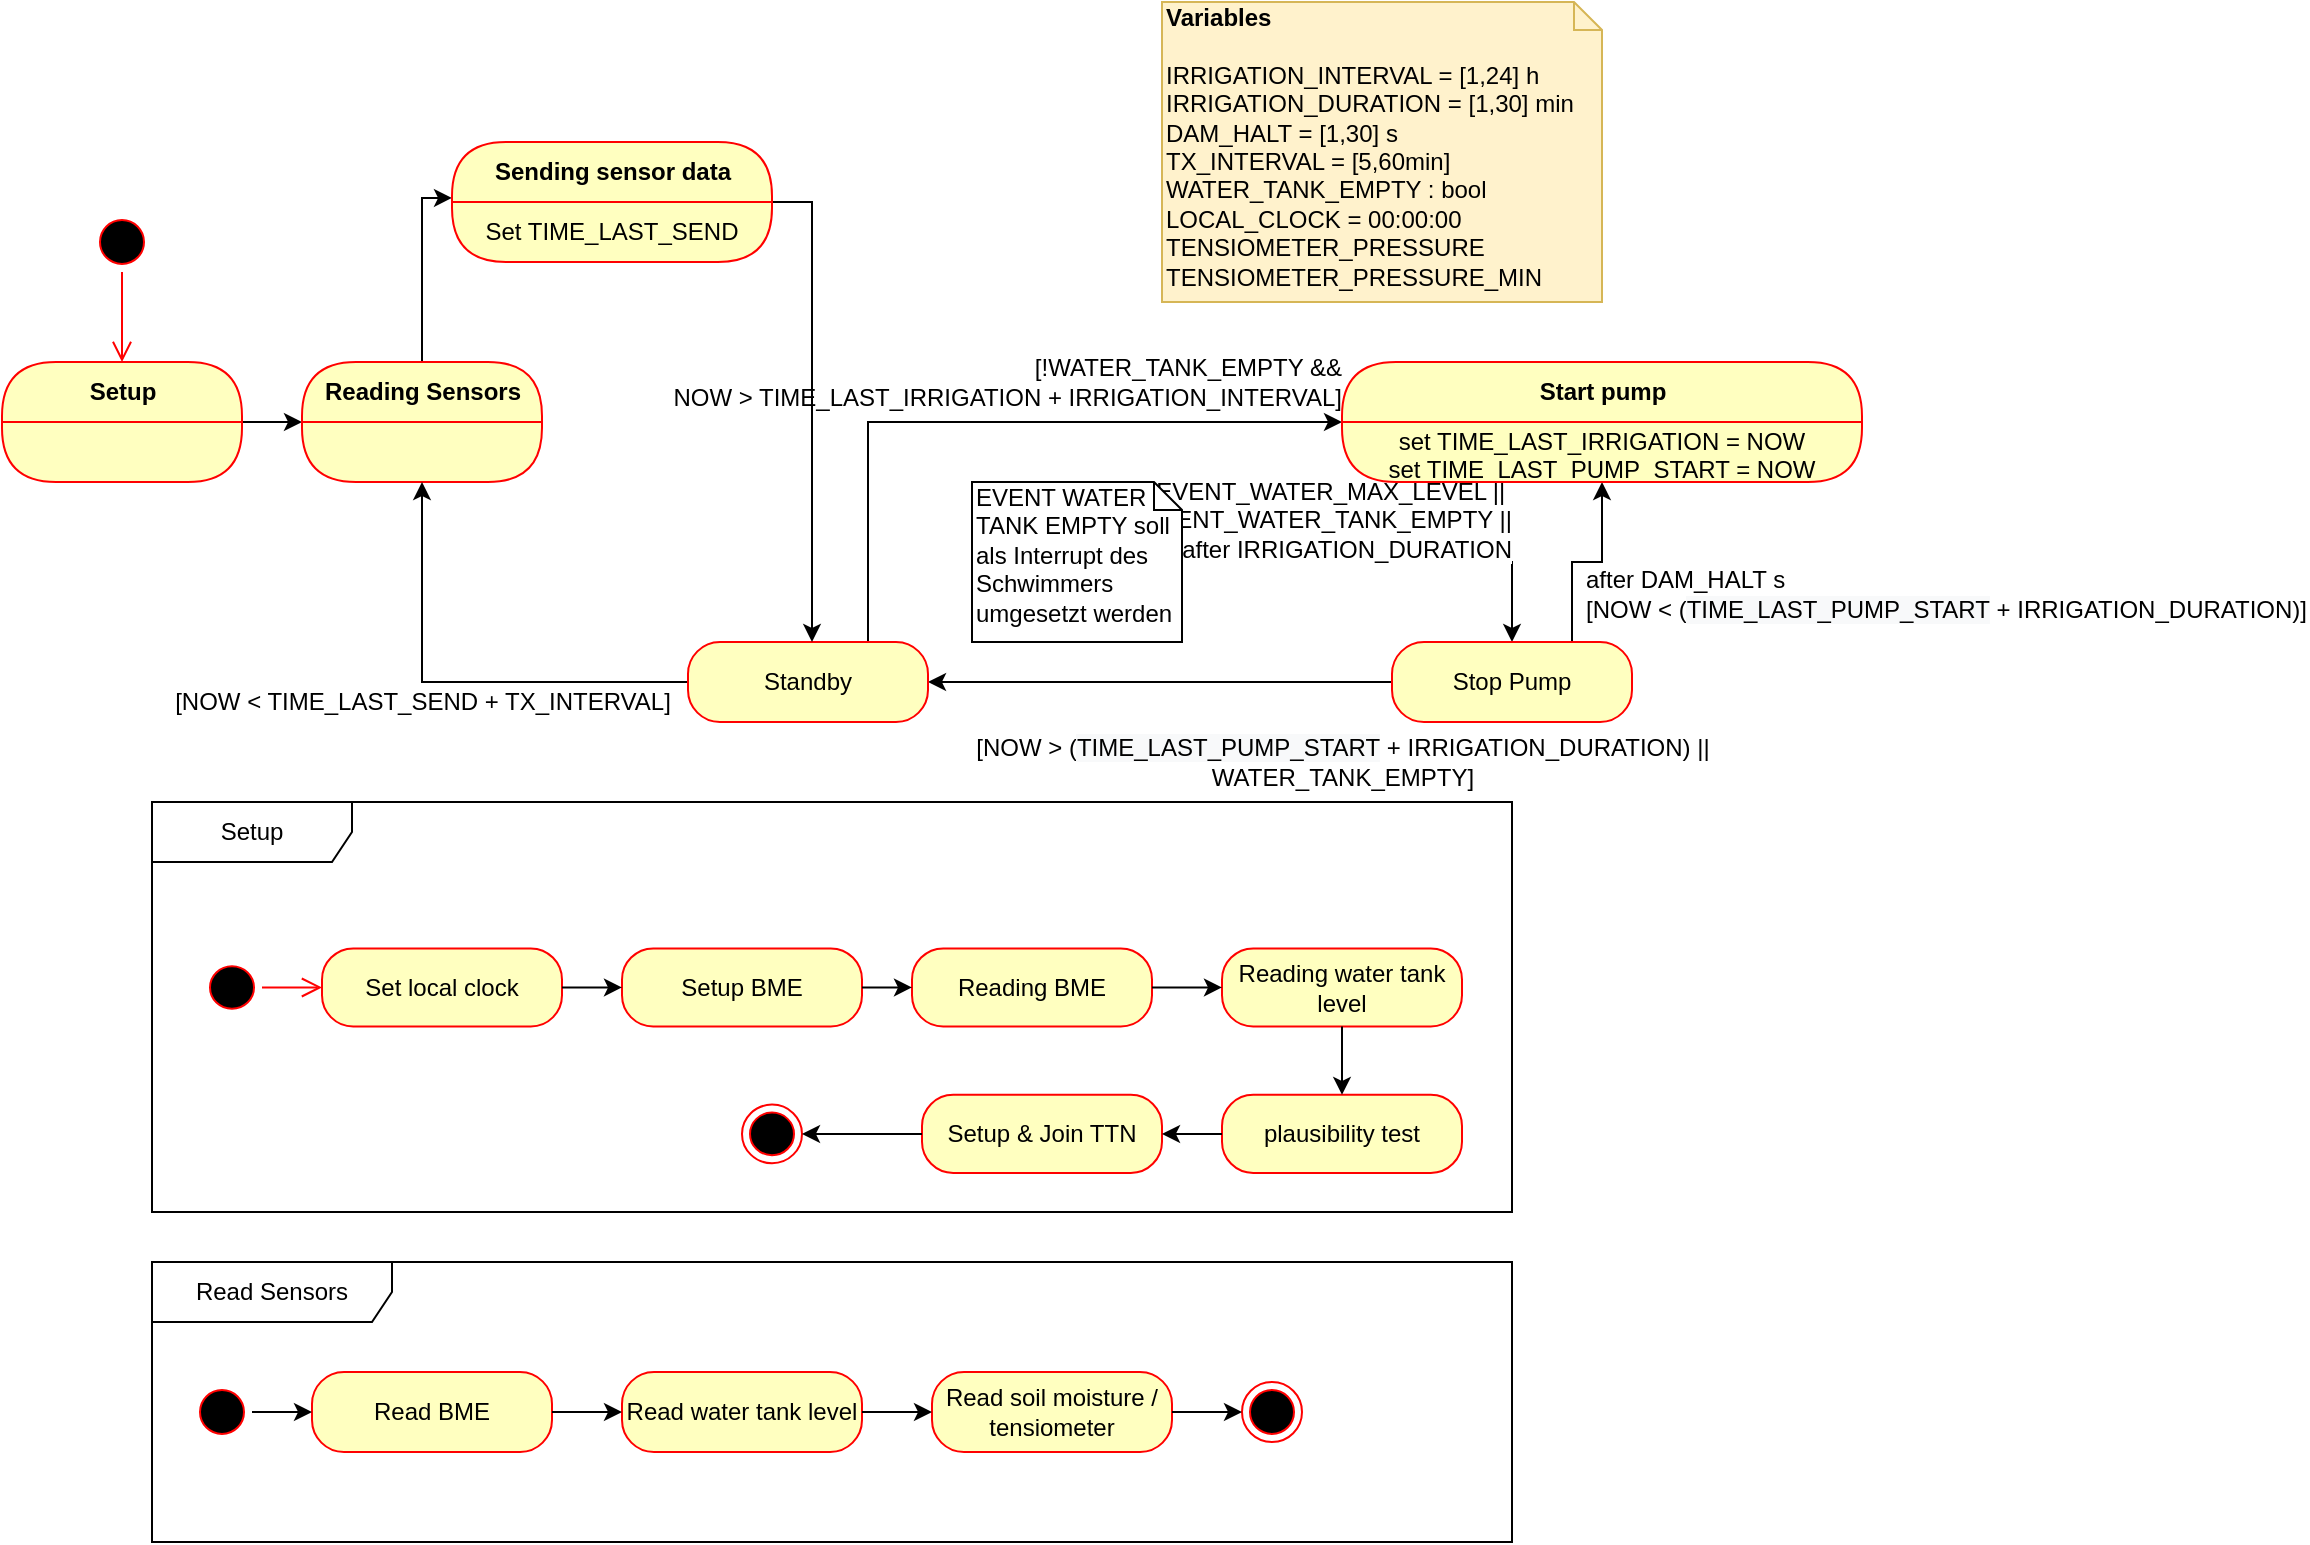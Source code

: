 <mxfile version="11.2.5" type="device" pages="1"><diagram id="Uvnz99anySf4uwePhGYg" name="Page-1"><mxGraphModel dx="946" dy="727" grid="1" gridSize="10" guides="1" tooltips="1" connect="1" arrows="1" fold="1" page="1" pageScale="1" pageWidth="827" pageHeight="1169" math="0" shadow="0"><root><mxCell id="0"/><mxCell id="1" parent="0"/><mxCell id="BtdXDSOlbX0aSYFOM-OL-1" value="" style="ellipse;html=1;shape=startState;fillColor=#000000;strokeColor=#ff0000;" vertex="1" parent="1"><mxGeometry x="55" y="115" width="30" height="30" as="geometry"/></mxCell><mxCell id="BtdXDSOlbX0aSYFOM-OL-2" value="" style="edgeStyle=orthogonalEdgeStyle;html=1;verticalAlign=bottom;endArrow=open;endSize=8;strokeColor=#ff0000;entryX=0.5;entryY=0;entryDx=0;entryDy=0;" edge="1" source="BtdXDSOlbX0aSYFOM-OL-1" parent="1" target="BtdXDSOlbX0aSYFOM-OL-13"><mxGeometry relative="1" as="geometry"><mxPoint x="80" y="180" as="targetPoint"/></mxGeometry></mxCell><mxCell id="BtdXDSOlbX0aSYFOM-OL-3" value="&lt;b&gt;Variables&lt;/b&gt;&lt;br&gt;&lt;br&gt;IRRIGATION_INTERVAL = [1,24] h&lt;br&gt;IRRIGATION_DURATION = [1,30] min&lt;br&gt;DAM_HALT = [1,30] s&lt;br&gt;TX_INTERVAL = [5,60min]&lt;br&gt;WATER_TANK_EMPTY : bool&lt;br&gt;LOCAL_CLOCK = 00:00:00&lt;br&gt;TENSIOMETER_PRESSURE&lt;br&gt;TENSIOMETER_PRESSURE_MIN" style="shape=note;whiteSpace=wrap;html=1;size=14;verticalAlign=top;align=left;spacingTop=-6;fillColor=#fff2cc;strokeColor=#d6b656;" vertex="1" parent="1"><mxGeometry x="590" y="10" width="220" height="150" as="geometry"/></mxCell><mxCell id="BtdXDSOlbX0aSYFOM-OL-84" style="edgeStyle=orthogonalEdgeStyle;rounded=0;orthogonalLoop=1;jettySize=auto;html=1;entryX=0;entryY=0.5;entryDx=0;entryDy=0;exitX=0.75;exitY=0;exitDx=0;exitDy=0;" edge="1" parent="1" source="BtdXDSOlbX0aSYFOM-OL-97" target="BtdXDSOlbX0aSYFOM-OL-92"><mxGeometry relative="1" as="geometry"><mxPoint x="565" y="220" as="sourcePoint"/><mxPoint x="670" y="220" as="targetPoint"/></mxGeometry></mxCell><mxCell id="BtdXDSOlbX0aSYFOM-OL-86" value="[!WATER_TANK_EMPTY &amp;amp;&amp;amp; &lt;br&gt;NOW &amp;gt; TIME_LAST_IRRIGATION + IRRIGATION_INTERVAL]" style="text;html=1;resizable=0;points=[];align=right;verticalAlign=middle;labelBackgroundColor=#ffffff;" vertex="1" connectable="0" parent="BtdXDSOlbX0aSYFOM-OL-84"><mxGeometry x="-0.318" y="-1" relative="1" as="geometry"><mxPoint x="229" y="-21" as="offset"/></mxGeometry></mxCell><mxCell id="BtdXDSOlbX0aSYFOM-OL-73" style="edgeStyle=orthogonalEdgeStyle;rounded=0;orthogonalLoop=1;jettySize=auto;html=1;exitX=1;exitY=0.5;exitDx=0;exitDy=0;entryX=0;entryY=0.5;entryDx=0;entryDy=0;" edge="1" parent="1" source="BtdXDSOlbX0aSYFOM-OL-13" target="BtdXDSOlbX0aSYFOM-OL-70"><mxGeometry relative="1" as="geometry"/></mxCell><mxCell id="BtdXDSOlbX0aSYFOM-OL-13" value="Setup" style="swimlane;html=1;fontStyle=1;align=center;verticalAlign=middle;childLayout=stackLayout;horizontal=1;startSize=30;horizontalStack=0;resizeParent=0;resizeLast=1;container=0;fontColor=#000000;collapsible=0;rounded=1;arcSize=30;strokeColor=#ff0000;fillColor=#ffffc0;swimlaneFillColor=#ffffc0;" vertex="1" parent="1"><mxGeometry x="10" y="190" width="120" height="60" as="geometry"/></mxCell><mxCell id="BtdXDSOlbX0aSYFOM-OL-37" value="" style="group" vertex="1" connectable="0" parent="1"><mxGeometry x="85" y="410" width="680" height="205" as="geometry"/></mxCell><mxCell id="BtdXDSOlbX0aSYFOM-OL-16" value="Setup" style="shape=umlFrame;whiteSpace=wrap;html=1;width=100;height=30;" vertex="1" parent="BtdXDSOlbX0aSYFOM-OL-37"><mxGeometry width="680" height="205" as="geometry"/></mxCell><mxCell id="BtdXDSOlbX0aSYFOM-OL-19" value="Set local clock" style="rounded=1;whiteSpace=wrap;html=1;arcSize=40;fontColor=#000000;fillColor=#ffffc0;strokeColor=#ff0000;" vertex="1" parent="BtdXDSOlbX0aSYFOM-OL-37"><mxGeometry x="85" y="73.214" width="120" height="39.048" as="geometry"/></mxCell><mxCell id="BtdXDSOlbX0aSYFOM-OL-21" value="" style="ellipse;html=1;shape=startState;fillColor=#000000;strokeColor=#ff0000;" vertex="1" parent="BtdXDSOlbX0aSYFOM-OL-37"><mxGeometry x="25" y="78.095" width="30" height="29.286" as="geometry"/></mxCell><mxCell id="BtdXDSOlbX0aSYFOM-OL-22" value="" style="edgeStyle=orthogonalEdgeStyle;html=1;verticalAlign=bottom;endArrow=open;endSize=8;strokeColor=#ff0000;entryX=0;entryY=0.5;entryDx=0;entryDy=0;" edge="1" source="BtdXDSOlbX0aSYFOM-OL-21" parent="BtdXDSOlbX0aSYFOM-OL-37" target="BtdXDSOlbX0aSYFOM-OL-19"><mxGeometry relative="1" as="geometry"><mxPoint x="70" y="117.143" as="targetPoint"/></mxGeometry></mxCell><mxCell id="BtdXDSOlbX0aSYFOM-OL-23" value="Setup BME" style="rounded=1;whiteSpace=wrap;html=1;arcSize=40;fontColor=#000000;fillColor=#ffffc0;strokeColor=#ff0000;" vertex="1" parent="BtdXDSOlbX0aSYFOM-OL-37"><mxGeometry x="235" y="73.214" width="120" height="39.048" as="geometry"/></mxCell><mxCell id="BtdXDSOlbX0aSYFOM-OL-24" style="edgeStyle=orthogonalEdgeStyle;rounded=0;orthogonalLoop=1;jettySize=auto;html=1;exitX=1;exitY=0.5;exitDx=0;exitDy=0;entryX=0;entryY=0.5;entryDx=0;entryDy=0;" edge="1" parent="BtdXDSOlbX0aSYFOM-OL-37" source="BtdXDSOlbX0aSYFOM-OL-19" target="BtdXDSOlbX0aSYFOM-OL-23"><mxGeometry relative="1" as="geometry"/></mxCell><mxCell id="BtdXDSOlbX0aSYFOM-OL-26" value="Reading BME" style="rounded=1;whiteSpace=wrap;html=1;arcSize=40;fontColor=#000000;fillColor=#ffffc0;strokeColor=#ff0000;" vertex="1" parent="BtdXDSOlbX0aSYFOM-OL-37"><mxGeometry x="380" y="73.214" width="120" height="39.048" as="geometry"/></mxCell><mxCell id="BtdXDSOlbX0aSYFOM-OL-28" style="edgeStyle=orthogonalEdgeStyle;rounded=0;orthogonalLoop=1;jettySize=auto;html=1;exitX=1;exitY=0.5;exitDx=0;exitDy=0;entryX=0;entryY=0.5;entryDx=0;entryDy=0;" edge="1" parent="BtdXDSOlbX0aSYFOM-OL-37" source="BtdXDSOlbX0aSYFOM-OL-23" target="BtdXDSOlbX0aSYFOM-OL-26"><mxGeometry relative="1" as="geometry"/></mxCell><mxCell id="BtdXDSOlbX0aSYFOM-OL-27" value="Reading water tank level" style="rounded=1;whiteSpace=wrap;html=1;arcSize=40;fontColor=#000000;fillColor=#ffffc0;strokeColor=#ff0000;" vertex="1" parent="BtdXDSOlbX0aSYFOM-OL-37"><mxGeometry x="535" y="73.214" width="120" height="39.048" as="geometry"/></mxCell><mxCell id="BtdXDSOlbX0aSYFOM-OL-29" style="edgeStyle=orthogonalEdgeStyle;rounded=0;orthogonalLoop=1;jettySize=auto;html=1;exitX=1;exitY=0.5;exitDx=0;exitDy=0;entryX=0;entryY=0.5;entryDx=0;entryDy=0;" edge="1" parent="BtdXDSOlbX0aSYFOM-OL-37" source="BtdXDSOlbX0aSYFOM-OL-26" target="BtdXDSOlbX0aSYFOM-OL-27"><mxGeometry relative="1" as="geometry"/></mxCell><mxCell id="BtdXDSOlbX0aSYFOM-OL-30" value="plausibility test" style="rounded=1;whiteSpace=wrap;html=1;arcSize=40;fontColor=#000000;fillColor=#ffffc0;strokeColor=#ff0000;" vertex="1" parent="BtdXDSOlbX0aSYFOM-OL-37"><mxGeometry x="535" y="146.429" width="120" height="39.048" as="geometry"/></mxCell><mxCell id="BtdXDSOlbX0aSYFOM-OL-32" style="edgeStyle=orthogonalEdgeStyle;rounded=0;orthogonalLoop=1;jettySize=auto;html=1;exitX=0.5;exitY=1;exitDx=0;exitDy=0;entryX=0.5;entryY=0;entryDx=0;entryDy=0;" edge="1" parent="BtdXDSOlbX0aSYFOM-OL-37" source="BtdXDSOlbX0aSYFOM-OL-27" target="BtdXDSOlbX0aSYFOM-OL-30"><mxGeometry relative="1" as="geometry"/></mxCell><mxCell id="BtdXDSOlbX0aSYFOM-OL-33" value="" style="ellipse;html=1;shape=endState;fillColor=#000000;strokeColor=#ff0000;" vertex="1" parent="BtdXDSOlbX0aSYFOM-OL-37"><mxGeometry x="295" y="151.31" width="30" height="29.286" as="geometry"/></mxCell><mxCell id="BtdXDSOlbX0aSYFOM-OL-35" value="Setup &amp;amp; Join TTN" style="rounded=1;whiteSpace=wrap;html=1;arcSize=40;fontColor=#000000;fillColor=#ffffc0;strokeColor=#ff0000;" vertex="1" parent="BtdXDSOlbX0aSYFOM-OL-37"><mxGeometry x="385" y="146.429" width="120" height="39.048" as="geometry"/></mxCell><mxCell id="BtdXDSOlbX0aSYFOM-OL-36" style="edgeStyle=orthogonalEdgeStyle;rounded=0;orthogonalLoop=1;jettySize=auto;html=1;exitX=0;exitY=0.5;exitDx=0;exitDy=0;entryX=1;entryY=0.5;entryDx=0;entryDy=0;" edge="1" parent="BtdXDSOlbX0aSYFOM-OL-37" source="BtdXDSOlbX0aSYFOM-OL-30" target="BtdXDSOlbX0aSYFOM-OL-35"><mxGeometry relative="1" as="geometry"/></mxCell><mxCell id="BtdXDSOlbX0aSYFOM-OL-34" style="edgeStyle=orthogonalEdgeStyle;rounded=0;orthogonalLoop=1;jettySize=auto;html=1;exitX=0;exitY=0.5;exitDx=0;exitDy=0;entryX=1;entryY=0.5;entryDx=0;entryDy=0;" edge="1" parent="BtdXDSOlbX0aSYFOM-OL-37" source="BtdXDSOlbX0aSYFOM-OL-35" target="BtdXDSOlbX0aSYFOM-OL-33"><mxGeometry relative="1" as="geometry"><mxPoint x="383" y="161.071" as="sourcePoint"/></mxGeometry></mxCell><mxCell id="BtdXDSOlbX0aSYFOM-OL-68" value="" style="group" vertex="1" connectable="0" parent="1"><mxGeometry x="85" y="640" width="680" height="140" as="geometry"/></mxCell><mxCell id="BtdXDSOlbX0aSYFOM-OL-56" value="Read Sensors" style="shape=umlFrame;whiteSpace=wrap;html=1;width=120;height=30;" vertex="1" parent="BtdXDSOlbX0aSYFOM-OL-68"><mxGeometry width="680" height="140" as="geometry"/></mxCell><mxCell id="BtdXDSOlbX0aSYFOM-OL-6" value="Read BME" style="rounded=1;whiteSpace=wrap;html=1;arcSize=40;fontColor=#000000;fillColor=#ffffc0;strokeColor=#ff0000;" vertex="1" parent="BtdXDSOlbX0aSYFOM-OL-68"><mxGeometry x="80" y="55" width="120" height="40" as="geometry"/></mxCell><mxCell id="BtdXDSOlbX0aSYFOM-OL-9" value="Read water tank level" style="rounded=1;whiteSpace=wrap;html=1;arcSize=40;fontColor=#000000;fillColor=#ffffc0;strokeColor=#ff0000;" vertex="1" parent="BtdXDSOlbX0aSYFOM-OL-68"><mxGeometry x="235" y="55" width="120" height="40" as="geometry"/></mxCell><mxCell id="BtdXDSOlbX0aSYFOM-OL-62" style="edgeStyle=orthogonalEdgeStyle;rounded=0;orthogonalLoop=1;jettySize=auto;html=1;exitX=1;exitY=0.5;exitDx=0;exitDy=0;entryX=0;entryY=0.5;entryDx=0;entryDy=0;" edge="1" parent="BtdXDSOlbX0aSYFOM-OL-68" source="BtdXDSOlbX0aSYFOM-OL-6" target="BtdXDSOlbX0aSYFOM-OL-9"><mxGeometry relative="1" as="geometry"/></mxCell><mxCell id="BtdXDSOlbX0aSYFOM-OL-61" style="edgeStyle=orthogonalEdgeStyle;rounded=0;orthogonalLoop=1;jettySize=auto;html=1;exitX=1;exitY=0.5;exitDx=0;exitDy=0;entryX=0;entryY=0.5;entryDx=0;entryDy=0;" edge="1" parent="BtdXDSOlbX0aSYFOM-OL-68" source="BtdXDSOlbX0aSYFOM-OL-57" target="BtdXDSOlbX0aSYFOM-OL-6"><mxGeometry relative="1" as="geometry"/></mxCell><mxCell id="BtdXDSOlbX0aSYFOM-OL-57" value="" style="ellipse;html=1;shape=startState;fillColor=#000000;strokeColor=#ff0000;" vertex="1" parent="BtdXDSOlbX0aSYFOM-OL-68"><mxGeometry x="20" y="60" width="30" height="30" as="geometry"/></mxCell><mxCell id="BtdXDSOlbX0aSYFOM-OL-63" value="Read soil moisture / tensiometer" style="rounded=1;whiteSpace=wrap;html=1;arcSize=40;fontColor=#000000;fillColor=#ffffc0;strokeColor=#ff0000;" vertex="1" parent="BtdXDSOlbX0aSYFOM-OL-68"><mxGeometry x="390" y="55" width="120" height="40" as="geometry"/></mxCell><mxCell id="BtdXDSOlbX0aSYFOM-OL-66" style="edgeStyle=orthogonalEdgeStyle;rounded=0;orthogonalLoop=1;jettySize=auto;html=1;exitX=1;exitY=0.5;exitDx=0;exitDy=0;entryX=0;entryY=0.5;entryDx=0;entryDy=0;" edge="1" parent="BtdXDSOlbX0aSYFOM-OL-68" source="BtdXDSOlbX0aSYFOM-OL-9" target="BtdXDSOlbX0aSYFOM-OL-63"><mxGeometry relative="1" as="geometry"/></mxCell><mxCell id="BtdXDSOlbX0aSYFOM-OL-64" value="" style="ellipse;html=1;shape=endState;fillColor=#000000;strokeColor=#ff0000;" vertex="1" parent="BtdXDSOlbX0aSYFOM-OL-68"><mxGeometry x="545" y="60" width="30" height="30" as="geometry"/></mxCell><mxCell id="BtdXDSOlbX0aSYFOM-OL-65" style="edgeStyle=orthogonalEdgeStyle;rounded=0;orthogonalLoop=1;jettySize=auto;html=1;exitX=1;exitY=0.5;exitDx=0;exitDy=0;entryX=0;entryY=0.5;entryDx=0;entryDy=0;" edge="1" parent="BtdXDSOlbX0aSYFOM-OL-68" source="BtdXDSOlbX0aSYFOM-OL-63" target="BtdXDSOlbX0aSYFOM-OL-64"><mxGeometry relative="1" as="geometry"/></mxCell><mxCell id="BtdXDSOlbX0aSYFOM-OL-75" value="" style="edgeStyle=orthogonalEdgeStyle;rounded=0;orthogonalLoop=1;jettySize=auto;html=1;entryX=0;entryY=-0.067;entryDx=0;entryDy=0;entryPerimeter=0;" edge="1" parent="1" source="BtdXDSOlbX0aSYFOM-OL-70" target="BtdXDSOlbX0aSYFOM-OL-102"><mxGeometry relative="1" as="geometry"><mxPoint x="310" y="220" as="targetPoint"/><Array as="points"><mxPoint x="220" y="108"/></Array></mxGeometry></mxCell><mxCell id="BtdXDSOlbX0aSYFOM-OL-70" value="Reading Sensors" style="swimlane;html=1;fontStyle=1;align=center;verticalAlign=middle;childLayout=stackLayout;horizontal=1;startSize=30;horizontalStack=0;resizeParent=0;resizeLast=1;container=0;fontColor=#000000;collapsible=0;rounded=1;arcSize=30;strokeColor=#ff0000;fillColor=#ffffc0;swimlaneFillColor=#ffffc0;" vertex="1" parent="1"><mxGeometry x="160" y="190" width="120" height="60" as="geometry"/></mxCell><mxCell id="BtdXDSOlbX0aSYFOM-OL-88" value="" style="edgeStyle=orthogonalEdgeStyle;rounded=0;orthogonalLoop=1;jettySize=auto;html=1;exitX=0.308;exitY=1.033;exitDx=0;exitDy=0;entryX=0.5;entryY=0;entryDx=0;entryDy=0;exitPerimeter=0;" edge="1" parent="1" source="BtdXDSOlbX0aSYFOM-OL-93" target="BtdXDSOlbX0aSYFOM-OL-87"><mxGeometry relative="1" as="geometry"><mxPoint x="700" y="240" as="sourcePoint"/></mxGeometry></mxCell><mxCell id="BtdXDSOlbX0aSYFOM-OL-90" value="EVENT_WATER_MAX_LEVEL ||&amp;nbsp;&lt;br&gt;EVENT_WATER_TANK_EMPTY ||&lt;br&gt;after IRRIGATION_DURATION" style="text;html=1;resizable=0;points=[];align=right;verticalAlign=middle;labelBackgroundColor=#ffffff;" vertex="1" connectable="0" parent="BtdXDSOlbX0aSYFOM-OL-88"><mxGeometry x="-0.28" y="-2" relative="1" as="geometry"><mxPoint x="7" y="-12" as="offset"/></mxGeometry></mxCell><mxCell id="BtdXDSOlbX0aSYFOM-OL-89" style="edgeStyle=orthogonalEdgeStyle;rounded=0;orthogonalLoop=1;jettySize=auto;html=1;exitX=0.75;exitY=0;exitDx=0;exitDy=0;entryX=0.5;entryY=1;entryDx=0;entryDy=0;" edge="1" parent="1" source="BtdXDSOlbX0aSYFOM-OL-87" target="BtdXDSOlbX0aSYFOM-OL-93"><mxGeometry relative="1" as="geometry"><mxPoint x="760" y="240" as="targetPoint"/></mxGeometry></mxCell><mxCell id="BtdXDSOlbX0aSYFOM-OL-91" value="after DAM_HALT s&lt;br&gt;[NOW &amp;lt; (&lt;span style=&quot;text-align: center ; white-space: normal ; background-color: rgb(248 , 249 , 250)&quot;&gt;TIME_LAST_PUMP_START&lt;/span&gt;&amp;nbsp;+ IRRIGATION_DURATION)]" style="text;html=1;resizable=0;points=[];align=left;verticalAlign=middle;labelBackgroundColor=#ffffff;" vertex="1" connectable="0" parent="BtdXDSOlbX0aSYFOM-OL-89"><mxGeometry x="-0.2" y="-2" relative="1" as="geometry"><mxPoint x="3" y="14" as="offset"/></mxGeometry></mxCell><mxCell id="BtdXDSOlbX0aSYFOM-OL-99" style="edgeStyle=orthogonalEdgeStyle;rounded=0;orthogonalLoop=1;jettySize=auto;html=1;exitX=0;exitY=0.5;exitDx=0;exitDy=0;entryX=1;entryY=0.5;entryDx=0;entryDy=0;" edge="1" parent="1" source="BtdXDSOlbX0aSYFOM-OL-87" target="BtdXDSOlbX0aSYFOM-OL-97"><mxGeometry relative="1" as="geometry"/></mxCell><mxCell id="BtdXDSOlbX0aSYFOM-OL-116" value="&lt;span style=&quot;text-align: left&quot;&gt;[NOW &amp;gt; (&lt;/span&gt;&lt;span style=&quot;white-space: normal ; background-color: rgb(248 , 249 , 250)&quot;&gt;TIME_LAST_PUMP_START&lt;/span&gt;&lt;span style=&quot;text-align: left&quot;&gt;&amp;nbsp;+ IRRIGATION_DURATION) ||&lt;br&gt;WATER_TANK_EMPTY]&lt;/span&gt;" style="text;html=1;resizable=0;points=[];align=center;verticalAlign=middle;labelBackgroundColor=#ffffff;" vertex="1" connectable="0" parent="BtdXDSOlbX0aSYFOM-OL-99"><mxGeometry x="0.147" y="-2" relative="1" as="geometry"><mxPoint x="108" y="42" as="offset"/></mxGeometry></mxCell><mxCell id="BtdXDSOlbX0aSYFOM-OL-87" value="Stop Pump" style="rounded=1;whiteSpace=wrap;html=1;arcSize=40;fontColor=#000000;fillColor=#ffffc0;strokeColor=#ff0000;" vertex="1" parent="1"><mxGeometry x="705" y="330" width="120" height="40" as="geometry"/></mxCell><mxCell id="BtdXDSOlbX0aSYFOM-OL-92" value="Start pump" style="swimlane;html=1;fontStyle=1;align=center;verticalAlign=middle;childLayout=stackLayout;horizontal=1;startSize=30;horizontalStack=0;resizeParent=0;resizeLast=1;container=0;fontColor=#000000;collapsible=0;rounded=1;arcSize=30;strokeColor=#ff0000;fillColor=#ffffc0;swimlaneFillColor=#ffffc0;" vertex="1" parent="1"><mxGeometry x="680" y="190" width="260" height="60" as="geometry"/></mxCell><mxCell id="BtdXDSOlbX0aSYFOM-OL-93" value="set TIME_LAST_IRRIGATION = NOW&lt;br&gt;set TIME_LAST_PUMP_START = NOW" style="text;html=1;strokeColor=none;fillColor=none;align=center;verticalAlign=middle;spacingLeft=4;spacingRight=4;whiteSpace=wrap;overflow=hidden;rotatable=0;fontColor=#000000;" vertex="1" parent="BtdXDSOlbX0aSYFOM-OL-92"><mxGeometry y="30" width="260" height="30" as="geometry"/></mxCell><mxCell id="BtdXDSOlbX0aSYFOM-OL-100" style="edgeStyle=orthogonalEdgeStyle;rounded=0;orthogonalLoop=1;jettySize=auto;html=1;exitX=0;exitY=0.5;exitDx=0;exitDy=0;entryX=0.5;entryY=1;entryDx=0;entryDy=0;" edge="1" parent="1" source="BtdXDSOlbX0aSYFOM-OL-97" target="BtdXDSOlbX0aSYFOM-OL-70"><mxGeometry relative="1" as="geometry"/></mxCell><mxCell id="BtdXDSOlbX0aSYFOM-OL-107" value="[NOW &amp;lt; TIME_LAST_SEND + TX_INTERVAL]" style="text;html=1;resizable=0;points=[];align=center;verticalAlign=middle;labelBackgroundColor=#ffffff;" vertex="1" connectable="0" parent="BtdXDSOlbX0aSYFOM-OL-100"><mxGeometry x="-0.511" y="3" relative="1" as="geometry"><mxPoint x="-76" y="7" as="offset"/></mxGeometry></mxCell><mxCell id="BtdXDSOlbX0aSYFOM-OL-97" value="Standby" style="rounded=1;whiteSpace=wrap;html=1;arcSize=40;fontColor=#000000;fillColor=#ffffc0;strokeColor=#ff0000;align=center;" vertex="1" parent="1"><mxGeometry x="353" y="330" width="120" height="40" as="geometry"/></mxCell><mxCell id="BtdXDSOlbX0aSYFOM-OL-122" style="edgeStyle=orthogonalEdgeStyle;rounded=0;orthogonalLoop=1;jettySize=auto;html=1;exitX=1;exitY=0.5;exitDx=0;exitDy=0;" edge="1" parent="1" source="BtdXDSOlbX0aSYFOM-OL-101"><mxGeometry relative="1" as="geometry"><mxPoint x="415" y="330" as="targetPoint"/><Array as="points"><mxPoint x="415" y="110"/><mxPoint x="415" y="330"/></Array></mxGeometry></mxCell><mxCell id="BtdXDSOlbX0aSYFOM-OL-101" value="Sending sensor data" style="swimlane;html=1;fontStyle=1;align=center;verticalAlign=middle;childLayout=stackLayout;horizontal=1;startSize=30;horizontalStack=0;resizeParent=0;resizeLast=1;container=0;fontColor=#000000;collapsible=0;rounded=1;arcSize=30;strokeColor=#ff0000;fillColor=#ffffc0;swimlaneFillColor=#ffffc0;" vertex="1" parent="1"><mxGeometry x="235" y="80" width="160" height="60" as="geometry"/></mxCell><mxCell id="BtdXDSOlbX0aSYFOM-OL-102" value="Set TIME_LAST_SEND" style="text;html=1;strokeColor=none;fillColor=none;align=center;verticalAlign=middle;spacingLeft=4;spacingRight=4;whiteSpace=wrap;overflow=hidden;rotatable=0;fontColor=#000000;" vertex="1" parent="BtdXDSOlbX0aSYFOM-OL-101"><mxGeometry y="30" width="160" height="30" as="geometry"/></mxCell><mxCell id="BtdXDSOlbX0aSYFOM-OL-125" value="EVENT WATER TANK EMPTY soll als Interrupt des Schwimmers umgesetzt werden" style="shape=note;whiteSpace=wrap;html=1;size=14;verticalAlign=top;align=left;spacingTop=-6;" vertex="1" parent="1"><mxGeometry x="495" y="250" width="105" height="80" as="geometry"/></mxCell></root></mxGraphModel></diagram></mxfile>